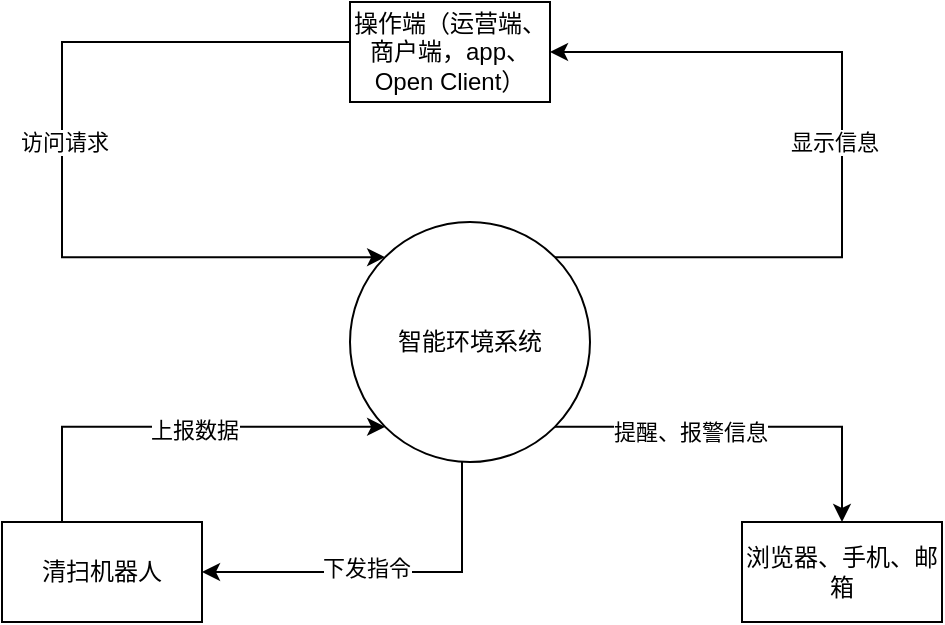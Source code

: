 <mxfile version="24.7.16">
  <diagram name="第 1 页" id="rO9rKtJyF8ni1TbzW90n">
    <mxGraphModel dx="1426" dy="747" grid="1" gridSize="10" guides="1" tooltips="1" connect="1" arrows="1" fold="1" page="1" pageScale="1" pageWidth="827" pageHeight="1169" math="0" shadow="0">
      <root>
        <mxCell id="0" />
        <mxCell id="1" parent="0" />
        <mxCell id="zHHdFYbYn-DdO8032JpJ-26" style="edgeStyle=orthogonalEdgeStyle;rounded=0;orthogonalLoop=1;jettySize=auto;html=1;exitX=1;exitY=1;exitDx=0;exitDy=0;entryX=0.5;entryY=0;entryDx=0;entryDy=0;" edge="1" parent="1" source="zHHdFYbYn-DdO8032JpJ-13" target="zHHdFYbYn-DdO8032JpJ-29">
          <mxGeometry relative="1" as="geometry">
            <mxPoint x="540" y="450" as="targetPoint" />
          </mxGeometry>
        </mxCell>
        <mxCell id="zHHdFYbYn-DdO8032JpJ-28" value="提醒、报警信息" style="edgeLabel;html=1;align=center;verticalAlign=middle;resizable=0;points=[];" vertex="1" connectable="0" parent="zHHdFYbYn-DdO8032JpJ-26">
          <mxGeometry x="-0.3" y="-2" relative="1" as="geometry">
            <mxPoint as="offset" />
          </mxGeometry>
        </mxCell>
        <mxCell id="zHHdFYbYn-DdO8032JpJ-42" style="edgeStyle=orthogonalEdgeStyle;rounded=0;orthogonalLoop=1;jettySize=auto;html=1;exitX=1;exitY=0;exitDx=0;exitDy=0;entryX=1;entryY=0.5;entryDx=0;entryDy=0;" edge="1" parent="1" source="zHHdFYbYn-DdO8032JpJ-13" target="zHHdFYbYn-DdO8032JpJ-19">
          <mxGeometry relative="1" as="geometry">
            <Array as="points">
              <mxPoint x="590" y="338" />
              <mxPoint x="590" y="235" />
            </Array>
          </mxGeometry>
        </mxCell>
        <mxCell id="zHHdFYbYn-DdO8032JpJ-43" value="显示信息" style="edgeLabel;html=1;align=center;verticalAlign=middle;resizable=0;points=[];" vertex="1" connectable="0" parent="zHHdFYbYn-DdO8032JpJ-42">
          <mxGeometry x="0.312" y="2" relative="1" as="geometry">
            <mxPoint x="7" y="43" as="offset" />
          </mxGeometry>
        </mxCell>
        <mxCell id="zHHdFYbYn-DdO8032JpJ-44" style="edgeStyle=orthogonalEdgeStyle;rounded=0;orthogonalLoop=1;jettySize=auto;html=1;entryX=1;entryY=0.5;entryDx=0;entryDy=0;" edge="1" parent="1" source="zHHdFYbYn-DdO8032JpJ-13" target="zHHdFYbYn-DdO8032JpJ-14">
          <mxGeometry relative="1" as="geometry">
            <Array as="points">
              <mxPoint x="400" y="495" />
            </Array>
          </mxGeometry>
        </mxCell>
        <mxCell id="zHHdFYbYn-DdO8032JpJ-45" value="下发指令" style="edgeLabel;html=1;align=center;verticalAlign=middle;resizable=0;points=[];" vertex="1" connectable="0" parent="zHHdFYbYn-DdO8032JpJ-44">
          <mxGeometry x="0.114" y="-2" relative="1" as="geometry">
            <mxPoint as="offset" />
          </mxGeometry>
        </mxCell>
        <mxCell id="zHHdFYbYn-DdO8032JpJ-13" value="智能环境系统" style="shape=ellipse;html=1;dashed=0;whiteSpace=wrap;aspect=fixed;perimeter=ellipsePerimeter;" vertex="1" parent="1">
          <mxGeometry x="344" y="320" width="120" height="120" as="geometry" />
        </mxCell>
        <mxCell id="zHHdFYbYn-DdO8032JpJ-15" style="edgeStyle=orthogonalEdgeStyle;rounded=0;orthogonalLoop=1;jettySize=auto;html=1;exitX=0.5;exitY=0;exitDx=0;exitDy=0;entryX=0;entryY=1;entryDx=0;entryDy=0;" edge="1" parent="1" source="zHHdFYbYn-DdO8032JpJ-14" target="zHHdFYbYn-DdO8032JpJ-13">
          <mxGeometry relative="1" as="geometry">
            <Array as="points">
              <mxPoint x="200" y="422" />
            </Array>
          </mxGeometry>
        </mxCell>
        <mxCell id="zHHdFYbYn-DdO8032JpJ-39" value="上报数据" style="edgeLabel;html=1;align=center;verticalAlign=middle;resizable=0;points=[];" vertex="1" connectable="0" parent="zHHdFYbYn-DdO8032JpJ-15">
          <mxGeometry x="0.164" y="-1" relative="1" as="geometry">
            <mxPoint as="offset" />
          </mxGeometry>
        </mxCell>
        <mxCell id="zHHdFYbYn-DdO8032JpJ-14" value="清扫机器人" style="html=1;dashed=0;whiteSpace=wrap;" vertex="1" parent="1">
          <mxGeometry x="170" y="470" width="100" height="50" as="geometry" />
        </mxCell>
        <mxCell id="zHHdFYbYn-DdO8032JpJ-40" style="edgeStyle=orthogonalEdgeStyle;rounded=0;orthogonalLoop=1;jettySize=auto;html=1;exitX=0.5;exitY=1;exitDx=0;exitDy=0;entryX=0;entryY=0;entryDx=0;entryDy=0;" edge="1" parent="1" target="zHHdFYbYn-DdO8032JpJ-13">
          <mxGeometry relative="1" as="geometry">
            <mxPoint x="350" y="230" as="sourcePoint" />
            <mxPoint x="311.574" y="307.574" as="targetPoint" />
            <Array as="points">
              <mxPoint x="200" y="230" />
              <mxPoint x="200" y="338" />
            </Array>
          </mxGeometry>
        </mxCell>
        <mxCell id="zHHdFYbYn-DdO8032JpJ-41" value="访问请求" style="edgeLabel;html=1;align=center;verticalAlign=middle;resizable=0;points=[];" vertex="1" connectable="0" parent="zHHdFYbYn-DdO8032JpJ-40">
          <mxGeometry x="0.266" relative="1" as="geometry">
            <mxPoint x="-7" y="-58" as="offset" />
          </mxGeometry>
        </mxCell>
        <mxCell id="zHHdFYbYn-DdO8032JpJ-19" value="操作端（运营端、商户端，app、Open Client）" style="html=1;dashed=0;whiteSpace=wrap;" vertex="1" parent="1">
          <mxGeometry x="344" y="210" width="100" height="50" as="geometry" />
        </mxCell>
        <mxCell id="zHHdFYbYn-DdO8032JpJ-29" value="浏览器、手机、邮箱" style="html=1;dashed=0;whiteSpace=wrap;" vertex="1" parent="1">
          <mxGeometry x="540" y="470" width="100" height="50" as="geometry" />
        </mxCell>
      </root>
    </mxGraphModel>
  </diagram>
</mxfile>
